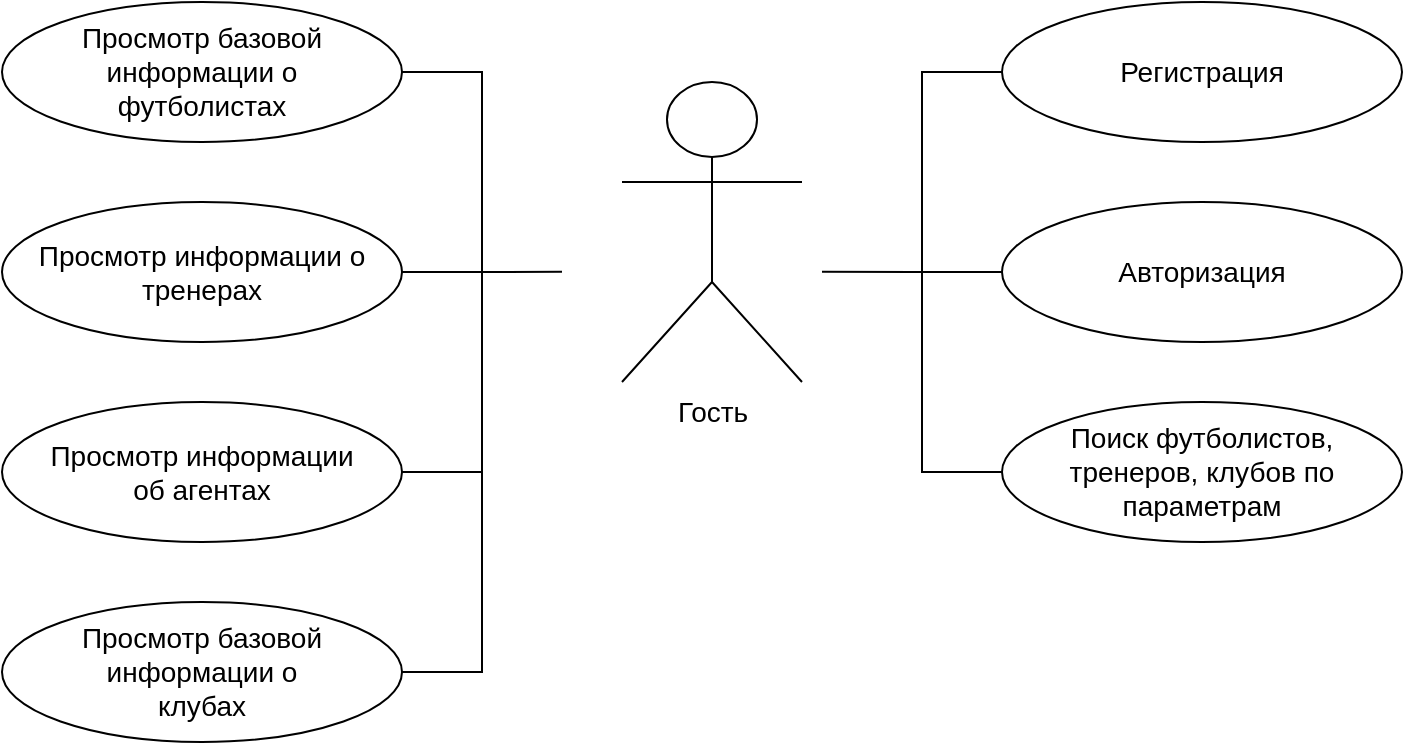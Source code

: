 <mxfile>
    <diagram id="JgWmcChnruEpAp_GRVAy" name="Страница 1">
        <mxGraphModel dx="519" dy="580" grid="1" gridSize="10" guides="1" tooltips="1" connect="1" arrows="1" fold="1" page="1" pageScale="1" pageWidth="827" pageHeight="1169" math="0" shadow="0">
            <root>
                <mxCell id="0"/>
                <mxCell id="1" parent="0"/>
                <mxCell id="2" value="&lt;font style=&quot;font-size: 14px&quot;&gt;Гость&lt;/font&gt;" style="shape=umlActor;verticalLabelPosition=bottom;verticalAlign=top;html=1;" parent="1" vertex="1">
                    <mxGeometry x="390" y="160" width="90" height="150" as="geometry"/>
                </mxCell>
                <mxCell id="10" style="edgeStyle=orthogonalEdgeStyle;rounded=0;html=1;exitX=0;exitY=0.5;exitDx=0;exitDy=0;entryX=0;entryY=0.5;entryDx=0;entryDy=0;fontSize=14;endArrow=none;endFill=0;strokeColor=default;" parent="1" source="3" target="8" edge="1">
                    <mxGeometry relative="1" as="geometry">
                        <Array as="points">
                            <mxPoint x="540" y="155"/>
                            <mxPoint x="540" y="355"/>
                        </Array>
                    </mxGeometry>
                </mxCell>
                <mxCell id="3" value="Регистрация" style="ellipse;whiteSpace=wrap;html=1;fontSize=14;" parent="1" vertex="1">
                    <mxGeometry x="580" y="120" width="200" height="70" as="geometry"/>
                </mxCell>
                <mxCell id="11" style="edgeStyle=orthogonalEdgeStyle;rounded=0;html=1;exitX=0;exitY=0.5;exitDx=0;exitDy=0;fontSize=14;endArrow=none;endFill=0;strokeColor=default;" parent="1" source="4" edge="1">
                    <mxGeometry relative="1" as="geometry">
                        <mxPoint x="490" y="254.889" as="targetPoint"/>
                    </mxGeometry>
                </mxCell>
                <mxCell id="4" value="Авторизация" style="ellipse;whiteSpace=wrap;html=1;fontSize=14;" parent="1" vertex="1">
                    <mxGeometry x="580" y="220" width="200" height="70" as="geometry"/>
                </mxCell>
                <mxCell id="9" style="edgeStyle=orthogonalEdgeStyle;html=1;exitX=1;exitY=0.5;exitDx=0;exitDy=0;entryX=1;entryY=0.5;entryDx=0;entryDy=0;fontSize=14;strokeColor=default;rounded=0;endArrow=none;endFill=0;" parent="1" source="5" target="7" edge="1">
                    <mxGeometry relative="1" as="geometry">
                        <Array as="points">
                            <mxPoint x="320" y="155"/>
                            <mxPoint x="320" y="455"/>
                        </Array>
                    </mxGeometry>
                </mxCell>
                <mxCell id="5" value="Просмотр базовой информации о &lt;br&gt;футболистах" style="ellipse;whiteSpace=wrap;html=1;fontSize=14;" parent="1" vertex="1">
                    <mxGeometry x="80" y="120" width="200" height="70" as="geometry"/>
                </mxCell>
                <mxCell id="12" style="edgeStyle=orthogonalEdgeStyle;rounded=0;html=1;exitX=1;exitY=0.5;exitDx=0;exitDy=0;fontSize=14;endArrow=none;endFill=0;strokeColor=default;" parent="1" source="6" edge="1">
                    <mxGeometry relative="1" as="geometry">
                        <mxPoint x="360" y="254.889" as="targetPoint"/>
                    </mxGeometry>
                </mxCell>
                <mxCell id="6" value="Просмотр информации о &lt;br&gt;тренерах" style="ellipse;whiteSpace=wrap;html=1;fontSize=14;" parent="1" vertex="1">
                    <mxGeometry x="80" y="220" width="200" height="70" as="geometry"/>
                </mxCell>
                <mxCell id="7" value="Просмотр базовой информации о &lt;br&gt;клубах" style="ellipse;whiteSpace=wrap;html=1;fontSize=14;" parent="1" vertex="1">
                    <mxGeometry x="80" y="420" width="200" height="70" as="geometry"/>
                </mxCell>
                <mxCell id="8" value="Поиск футболистов, тренеров, клубов по параметрам" style="ellipse;whiteSpace=wrap;html=1;fontSize=14;" parent="1" vertex="1">
                    <mxGeometry x="580" y="320" width="200" height="70" as="geometry"/>
                </mxCell>
                <mxCell id="14" style="edgeStyle=none;html=1;exitX=1;exitY=0.5;exitDx=0;exitDy=0;endArrow=none;endFill=0;" edge="1" parent="1" source="13">
                    <mxGeometry relative="1" as="geometry">
                        <mxPoint x="320" y="355" as="targetPoint"/>
                    </mxGeometry>
                </mxCell>
                <mxCell id="13" value="Просмотр информации &lt;br&gt;об агентах" style="ellipse;whiteSpace=wrap;html=1;fontSize=14;" vertex="1" parent="1">
                    <mxGeometry x="80" y="320" width="200" height="70" as="geometry"/>
                </mxCell>
            </root>
        </mxGraphModel>
    </diagram>
</mxfile>